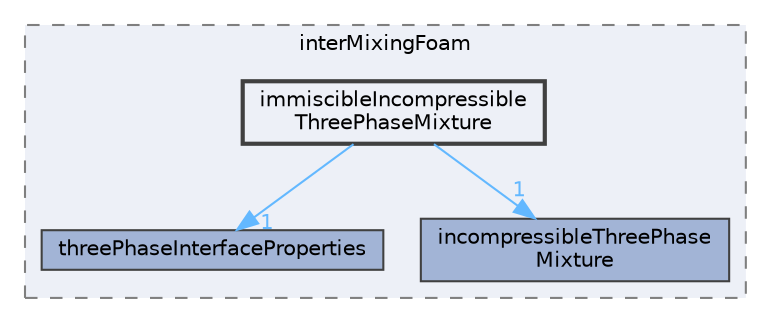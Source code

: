 digraph "applications/solvers/multiphase/interFoam/interMixingFoam/immiscibleIncompressibleThreePhaseMixture"
{
 // LATEX_PDF_SIZE
  bgcolor="transparent";
  edge [fontname=Helvetica,fontsize=10,labelfontname=Helvetica,labelfontsize=10];
  node [fontname=Helvetica,fontsize=10,shape=box,height=0.2,width=0.4];
  compound=true
  subgraph clusterdir_011fa2c206d871c34274e95e94b6d3f0 {
    graph [ bgcolor="#edf0f7", pencolor="grey50", label="interMixingFoam", fontname=Helvetica,fontsize=10 style="filled,dashed", URL="dir_011fa2c206d871c34274e95e94b6d3f0.html",tooltip=""]
  dir_6d13952641fb818872efe65013d54c93 [label="threePhaseInterfaceProperties", fillcolor="#a2b4d6", color="grey25", style="filled", URL="dir_6d13952641fb818872efe65013d54c93.html",tooltip=""];
  dir_739f0f82caf86bc6717e811a1995f7e5 [label="incompressibleThreePhase\lMixture", fillcolor="#a2b4d6", color="grey25", style="filled", URL="dir_739f0f82caf86bc6717e811a1995f7e5.html",tooltip=""];
  dir_a8cb270b8e0465a49a6ee7d487836ab6 [label="immiscibleIncompressible\lThreePhaseMixture", fillcolor="#edf0f7", color="grey25", style="filled,bold", URL="dir_a8cb270b8e0465a49a6ee7d487836ab6.html",tooltip=""];
  }
  dir_a8cb270b8e0465a49a6ee7d487836ab6->dir_6d13952641fb818872efe65013d54c93 [headlabel="1", labeldistance=1.5 headhref="dir_001788_004033.html" href="dir_001788_004033.html" color="steelblue1" fontcolor="steelblue1"];
  dir_a8cb270b8e0465a49a6ee7d487836ab6->dir_739f0f82caf86bc6717e811a1995f7e5 [headlabel="1", labeldistance=1.5 headhref="dir_001788_001829.html" href="dir_001788_001829.html" color="steelblue1" fontcolor="steelblue1"];
}
